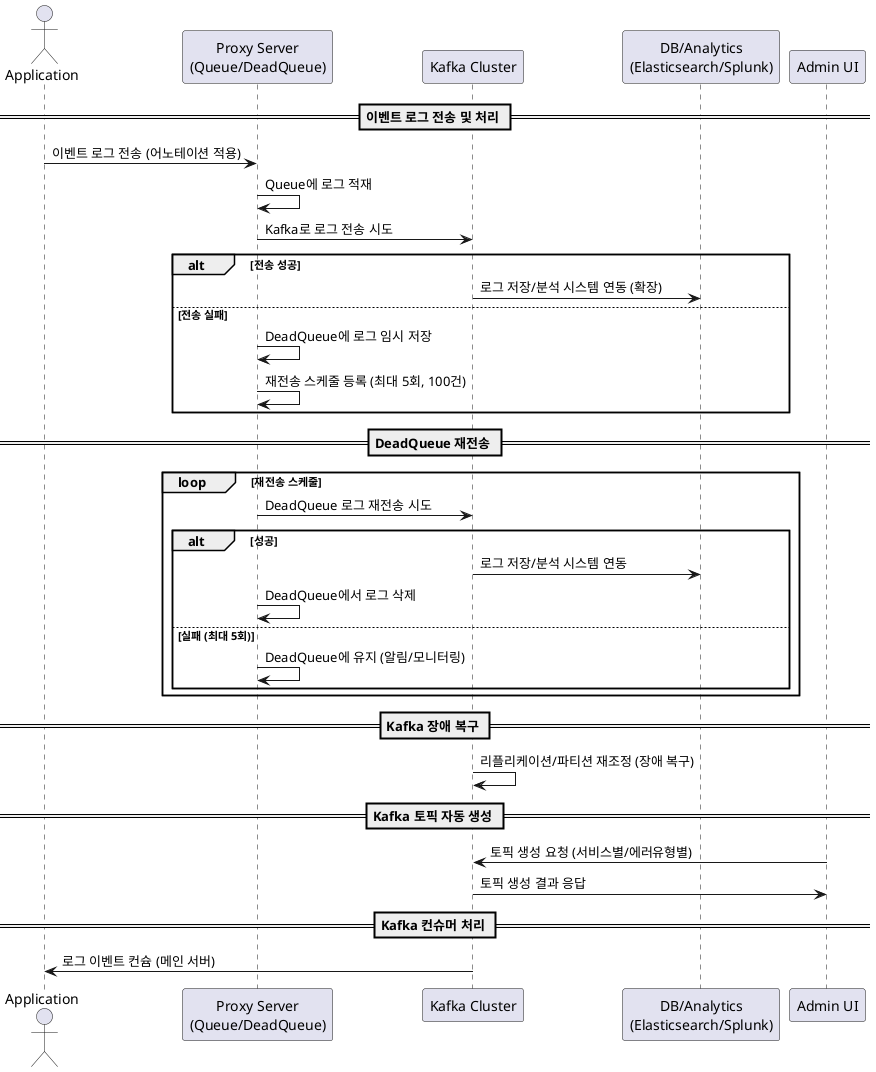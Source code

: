 @startuml
actor Application
participant "Proxy Server\n(Queue/DeadQueue)" as Proxy
participant "Kafka Cluster" as Kafka
participant "DB/Analytics\n(Elasticsearch/Splunk)" as DB
participant "Admin UI" as Admin

== 이벤트 로그 전송 및 처리 ==

Application -> Proxy: 이벤트 로그 전송 (어노테이션 적용)
Proxy -> Proxy: Queue에 로그 적재
Proxy -> Kafka: Kafka로 로그 전송 시도
alt 전송 성공
    Kafka -> DB: 로그 저장/분석 시스템 연동 (확장)
else 전송 실패
    Proxy -> Proxy: DeadQueue에 로그 임시 저장
    Proxy -> Proxy: 재전송 스케줄 등록 (최대 5회, 100건)
end

== DeadQueue 재전송 ==

loop 재전송 스케줄
    Proxy -> Kafka: DeadQueue 로그 재전송 시도
    alt 성공
        Kafka -> DB: 로그 저장/분석 시스템 연동
        Proxy -> Proxy: DeadQueue에서 로그 삭제
    else 실패 (최대 5회)
        Proxy -> Proxy: DeadQueue에 유지 (알림/모니터링)
    end
end

== Kafka 장애 복구 ==

Kafka -> Kafka: 리플리케이션/파티션 재조정 (장애 복구)

== Kafka 토픽 자동 생성 ==

Admin -> Kafka: 토픽 생성 요청 (서비스별/에러유형별)
Kafka -> Admin: 토픽 생성 결과 응답

== Kafka 컨슈머 처리 ==

Kafka -> Application: 로그 이벤트 컨슘 (메인 서버)

@enduml
